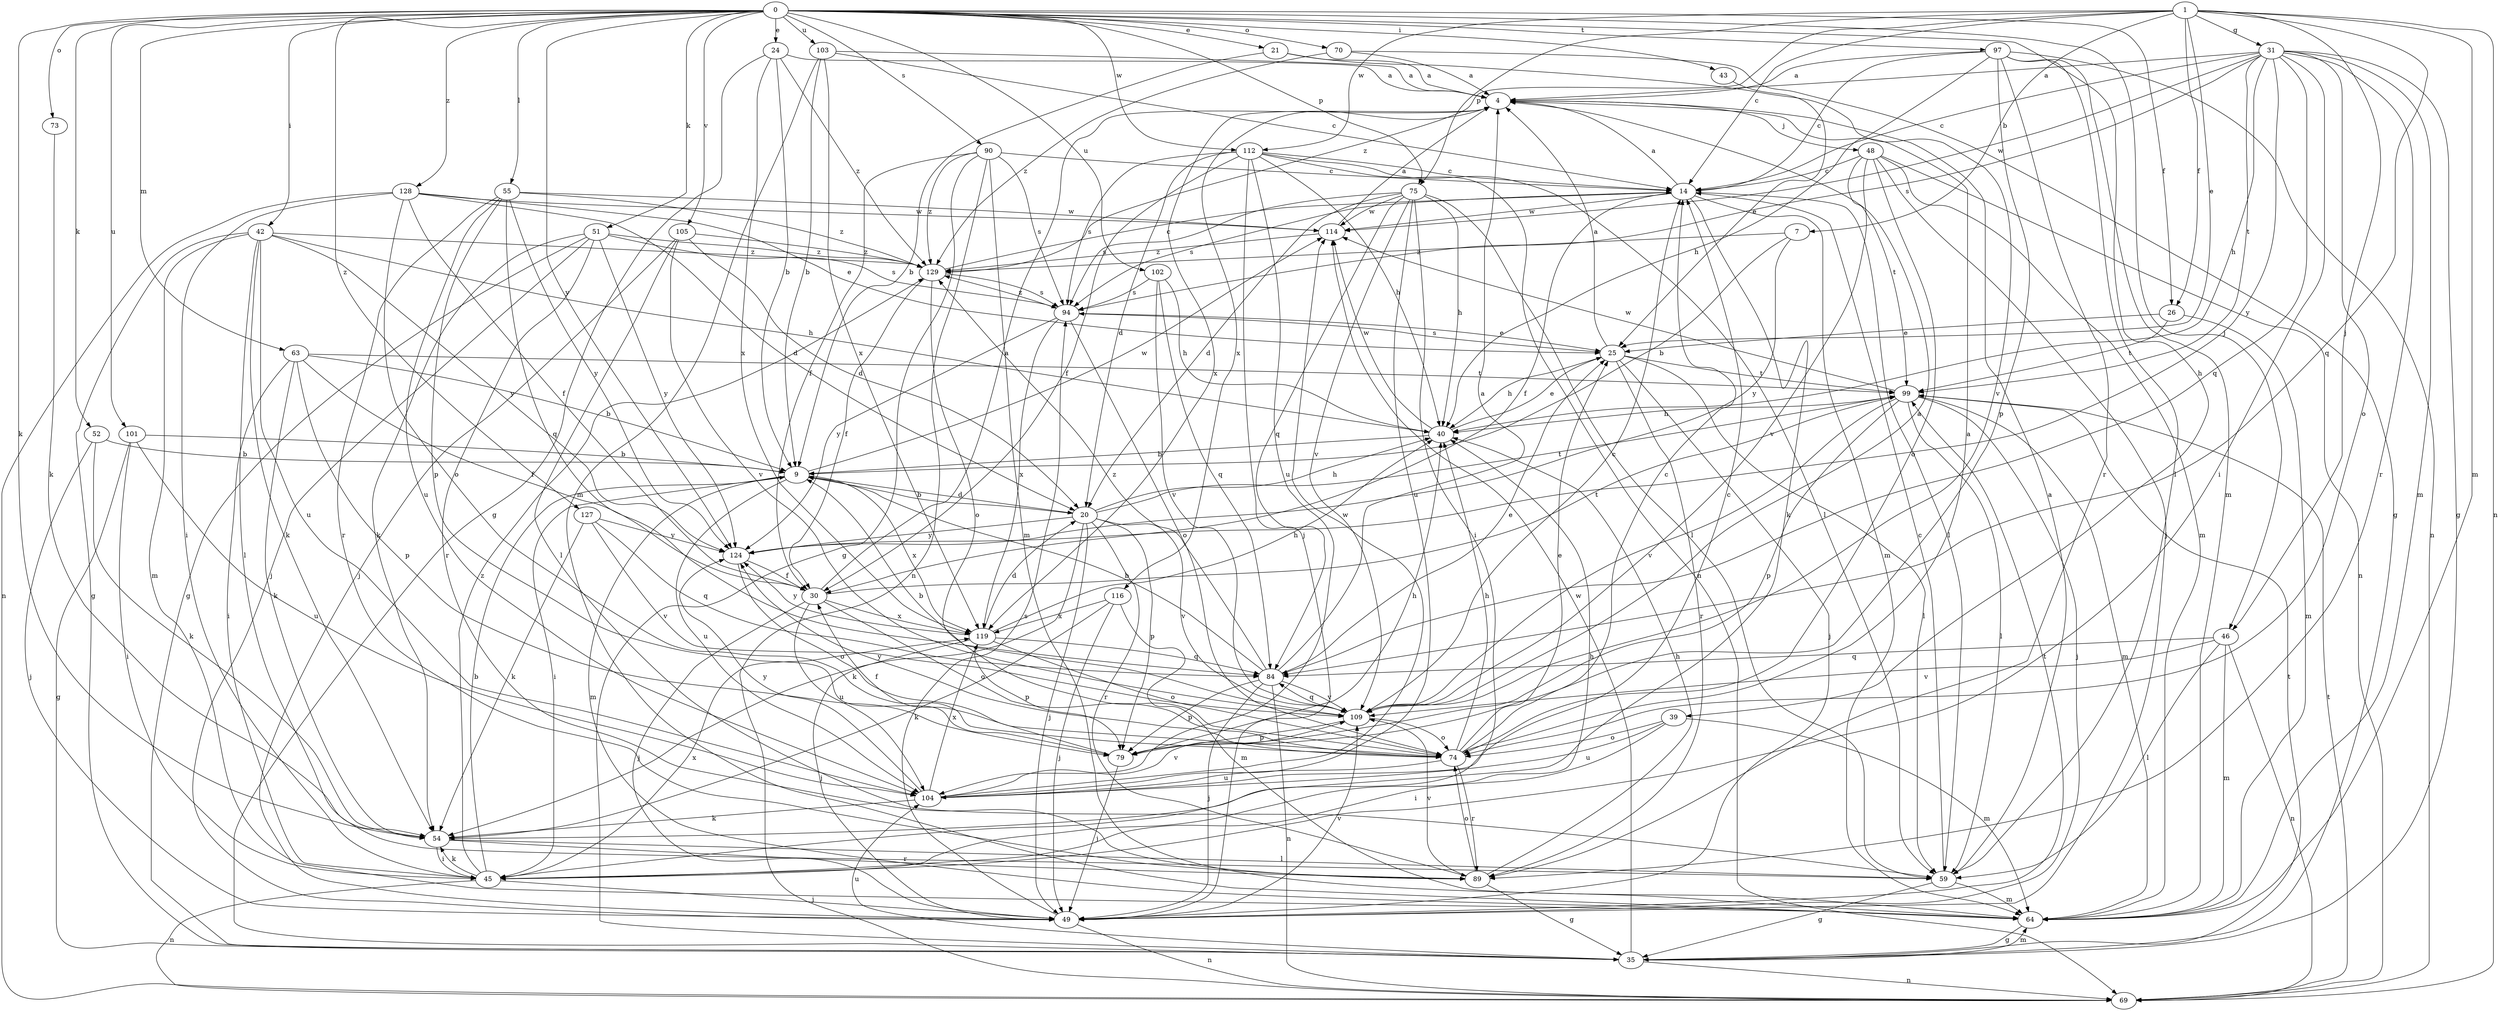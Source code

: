 strict digraph  {
0;
1;
4;
7;
9;
14;
20;
21;
24;
25;
26;
30;
31;
35;
39;
40;
42;
43;
45;
46;
48;
49;
51;
52;
54;
55;
59;
63;
64;
69;
70;
73;
74;
75;
79;
84;
89;
90;
94;
97;
99;
101;
102;
103;
104;
105;
109;
112;
114;
116;
119;
124;
127;
128;
129;
0 -> 21  [label=e];
0 -> 24  [label=e];
0 -> 26  [label=f];
0 -> 39  [label=h];
0 -> 42  [label=i];
0 -> 43  [label=i];
0 -> 46  [label=j];
0 -> 51  [label=k];
0 -> 52  [label=k];
0 -> 54  [label=k];
0 -> 55  [label=l];
0 -> 63  [label=m];
0 -> 70  [label=o];
0 -> 73  [label=o];
0 -> 75  [label=p];
0 -> 90  [label=s];
0 -> 97  [label=t];
0 -> 101  [label=u];
0 -> 102  [label=u];
0 -> 103  [label=u];
0 -> 105  [label=v];
0 -> 112  [label=w];
0 -> 124  [label=y];
0 -> 127  [label=z];
0 -> 128  [label=z];
1 -> 7  [label=b];
1 -> 14  [label=c];
1 -> 25  [label=e];
1 -> 26  [label=f];
1 -> 31  [label=g];
1 -> 46  [label=j];
1 -> 64  [label=m];
1 -> 69  [label=n];
1 -> 75  [label=p];
1 -> 84  [label=q];
1 -> 112  [label=w];
1 -> 129  [label=z];
4 -> 48  [label=j];
4 -> 116  [label=x];
4 -> 119  [label=x];
7 -> 9  [label=b];
7 -> 124  [label=y];
7 -> 129  [label=z];
9 -> 20  [label=d];
9 -> 45  [label=i];
9 -> 64  [label=m];
9 -> 104  [label=u];
9 -> 114  [label=w];
9 -> 119  [label=x];
14 -> 4  [label=a];
14 -> 30  [label=f];
14 -> 54  [label=k];
14 -> 59  [label=l];
14 -> 64  [label=m];
14 -> 94  [label=s];
14 -> 114  [label=w];
20 -> 9  [label=b];
20 -> 40  [label=h];
20 -> 49  [label=j];
20 -> 54  [label=k];
20 -> 79  [label=p];
20 -> 89  [label=r];
20 -> 99  [label=t];
20 -> 109  [label=v];
20 -> 124  [label=y];
21 -> 4  [label=a];
21 -> 9  [label=b];
21 -> 109  [label=v];
24 -> 4  [label=a];
24 -> 9  [label=b];
24 -> 35  [label=g];
24 -> 119  [label=x];
24 -> 129  [label=z];
25 -> 4  [label=a];
25 -> 40  [label=h];
25 -> 49  [label=j];
25 -> 59  [label=l];
25 -> 89  [label=r];
25 -> 94  [label=s];
25 -> 99  [label=t];
26 -> 25  [label=e];
26 -> 64  [label=m];
26 -> 99  [label=t];
30 -> 4  [label=a];
30 -> 49  [label=j];
30 -> 74  [label=o];
30 -> 99  [label=t];
30 -> 104  [label=u];
30 -> 119  [label=x];
31 -> 4  [label=a];
31 -> 14  [label=c];
31 -> 35  [label=g];
31 -> 40  [label=h];
31 -> 45  [label=i];
31 -> 64  [label=m];
31 -> 74  [label=o];
31 -> 84  [label=q];
31 -> 89  [label=r];
31 -> 94  [label=s];
31 -> 99  [label=t];
31 -> 114  [label=w];
31 -> 124  [label=y];
35 -> 64  [label=m];
35 -> 69  [label=n];
35 -> 99  [label=t];
35 -> 104  [label=u];
35 -> 114  [label=w];
39 -> 45  [label=i];
39 -> 64  [label=m];
39 -> 74  [label=o];
39 -> 104  [label=u];
40 -> 9  [label=b];
40 -> 25  [label=e];
40 -> 114  [label=w];
42 -> 35  [label=g];
42 -> 40  [label=h];
42 -> 54  [label=k];
42 -> 59  [label=l];
42 -> 64  [label=m];
42 -> 104  [label=u];
42 -> 124  [label=y];
42 -> 129  [label=z];
43 -> 25  [label=e];
45 -> 9  [label=b];
45 -> 40  [label=h];
45 -> 49  [label=j];
45 -> 54  [label=k];
45 -> 69  [label=n];
45 -> 119  [label=x];
45 -> 129  [label=z];
46 -> 59  [label=l];
46 -> 64  [label=m];
46 -> 69  [label=n];
46 -> 84  [label=q];
46 -> 109  [label=v];
48 -> 14  [label=c];
48 -> 49  [label=j];
48 -> 64  [label=m];
48 -> 69  [label=n];
48 -> 74  [label=o];
48 -> 99  [label=t];
48 -> 109  [label=v];
49 -> 69  [label=n];
49 -> 94  [label=s];
49 -> 99  [label=t];
49 -> 109  [label=v];
51 -> 35  [label=g];
51 -> 49  [label=j];
51 -> 54  [label=k];
51 -> 89  [label=r];
51 -> 94  [label=s];
51 -> 124  [label=y];
51 -> 129  [label=z];
52 -> 9  [label=b];
52 -> 49  [label=j];
52 -> 54  [label=k];
54 -> 45  [label=i];
54 -> 59  [label=l];
54 -> 89  [label=r];
55 -> 79  [label=p];
55 -> 84  [label=q];
55 -> 89  [label=r];
55 -> 104  [label=u];
55 -> 114  [label=w];
55 -> 124  [label=y];
55 -> 129  [label=z];
59 -> 4  [label=a];
59 -> 14  [label=c];
59 -> 35  [label=g];
59 -> 64  [label=m];
63 -> 9  [label=b];
63 -> 30  [label=f];
63 -> 45  [label=i];
63 -> 54  [label=k];
63 -> 79  [label=p];
63 -> 99  [label=t];
64 -> 35  [label=g];
69 -> 99  [label=t];
70 -> 4  [label=a];
70 -> 35  [label=g];
70 -> 129  [label=z];
73 -> 54  [label=k];
74 -> 4  [label=a];
74 -> 14  [label=c];
74 -> 25  [label=e];
74 -> 40  [label=h];
74 -> 89  [label=r];
74 -> 104  [label=u];
74 -> 124  [label=y];
75 -> 20  [label=d];
75 -> 40  [label=h];
75 -> 45  [label=i];
75 -> 59  [label=l];
75 -> 84  [label=q];
75 -> 94  [label=s];
75 -> 104  [label=u];
75 -> 109  [label=v];
75 -> 114  [label=w];
79 -> 30  [label=f];
79 -> 40  [label=h];
79 -> 49  [label=j];
84 -> 4  [label=a];
84 -> 9  [label=b];
84 -> 25  [label=e];
84 -> 49  [label=j];
84 -> 69  [label=n];
84 -> 79  [label=p];
84 -> 109  [label=v];
84 -> 129  [label=z];
89 -> 35  [label=g];
89 -> 40  [label=h];
89 -> 74  [label=o];
89 -> 109  [label=v];
90 -> 14  [label=c];
90 -> 30  [label=f];
90 -> 35  [label=g];
90 -> 64  [label=m];
90 -> 69  [label=n];
90 -> 94  [label=s];
90 -> 129  [label=z];
94 -> 25  [label=e];
94 -> 74  [label=o];
94 -> 119  [label=x];
94 -> 124  [label=y];
94 -> 129  [label=z];
97 -> 4  [label=a];
97 -> 14  [label=c];
97 -> 40  [label=h];
97 -> 59  [label=l];
97 -> 64  [label=m];
97 -> 69  [label=n];
97 -> 79  [label=p];
97 -> 89  [label=r];
99 -> 40  [label=h];
99 -> 49  [label=j];
99 -> 59  [label=l];
99 -> 64  [label=m];
99 -> 79  [label=p];
99 -> 109  [label=v];
99 -> 114  [label=w];
101 -> 9  [label=b];
101 -> 35  [label=g];
101 -> 45  [label=i];
101 -> 104  [label=u];
102 -> 40  [label=h];
102 -> 84  [label=q];
102 -> 94  [label=s];
102 -> 109  [label=v];
103 -> 4  [label=a];
103 -> 9  [label=b];
103 -> 14  [label=c];
103 -> 64  [label=m];
103 -> 119  [label=x];
104 -> 14  [label=c];
104 -> 54  [label=k];
104 -> 109  [label=v];
104 -> 114  [label=w];
104 -> 119  [label=x];
104 -> 124  [label=y];
105 -> 20  [label=d];
105 -> 49  [label=j];
105 -> 59  [label=l];
105 -> 109  [label=v];
105 -> 129  [label=z];
109 -> 4  [label=a];
109 -> 9  [label=b];
109 -> 14  [label=c];
109 -> 74  [label=o];
109 -> 79  [label=p];
109 -> 84  [label=q];
112 -> 14  [label=c];
112 -> 20  [label=d];
112 -> 30  [label=f];
112 -> 40  [label=h];
112 -> 49  [label=j];
112 -> 59  [label=l];
112 -> 69  [label=n];
112 -> 94  [label=s];
112 -> 104  [label=u];
114 -> 4  [label=a];
114 -> 129  [label=z];
116 -> 49  [label=j];
116 -> 54  [label=k];
116 -> 64  [label=m];
116 -> 119  [label=x];
119 -> 20  [label=d];
119 -> 40  [label=h];
119 -> 49  [label=j];
119 -> 74  [label=o];
119 -> 79  [label=p];
119 -> 84  [label=q];
119 -> 124  [label=y];
124 -> 30  [label=f];
124 -> 74  [label=o];
127 -> 54  [label=k];
127 -> 84  [label=q];
127 -> 109  [label=v];
127 -> 124  [label=y];
128 -> 20  [label=d];
128 -> 25  [label=e];
128 -> 30  [label=f];
128 -> 45  [label=i];
128 -> 69  [label=n];
128 -> 74  [label=o];
128 -> 114  [label=w];
129 -> 14  [label=c];
129 -> 30  [label=f];
129 -> 74  [label=o];
129 -> 94  [label=s];
}
